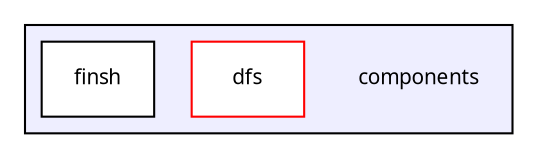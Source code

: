 digraph "D:/yao/RTT/文档/stm32f429-api/rt-thread/components" {
  compound=true
  node [ fontsize="10", fontname="FreeSans.ttf"];
  edge [ labelfontsize="10", labelfontname="FreeSans.ttf"];
  subgraph clusterdir_409f97388efe006bc3438b95e9edef48 {
    graph [ bgcolor="#eeeeff", pencolor="black", label="" URL="dir_409f97388efe006bc3438b95e9edef48.html"];
    dir_409f97388efe006bc3438b95e9edef48 [shape=plaintext label="components"];
    dir_88fad670f0983a8d34917f1a982db765 [shape=box label="dfs" color="red" fillcolor="white" style="filled" URL="dir_88fad670f0983a8d34917f1a982db765.html"];
    dir_86d0af1c976cb2104552e4f347bf9ac9 [shape=box label="finsh" color="black" fillcolor="white" style="filled" URL="dir_86d0af1c976cb2104552e4f347bf9ac9.html"];
  }
}
